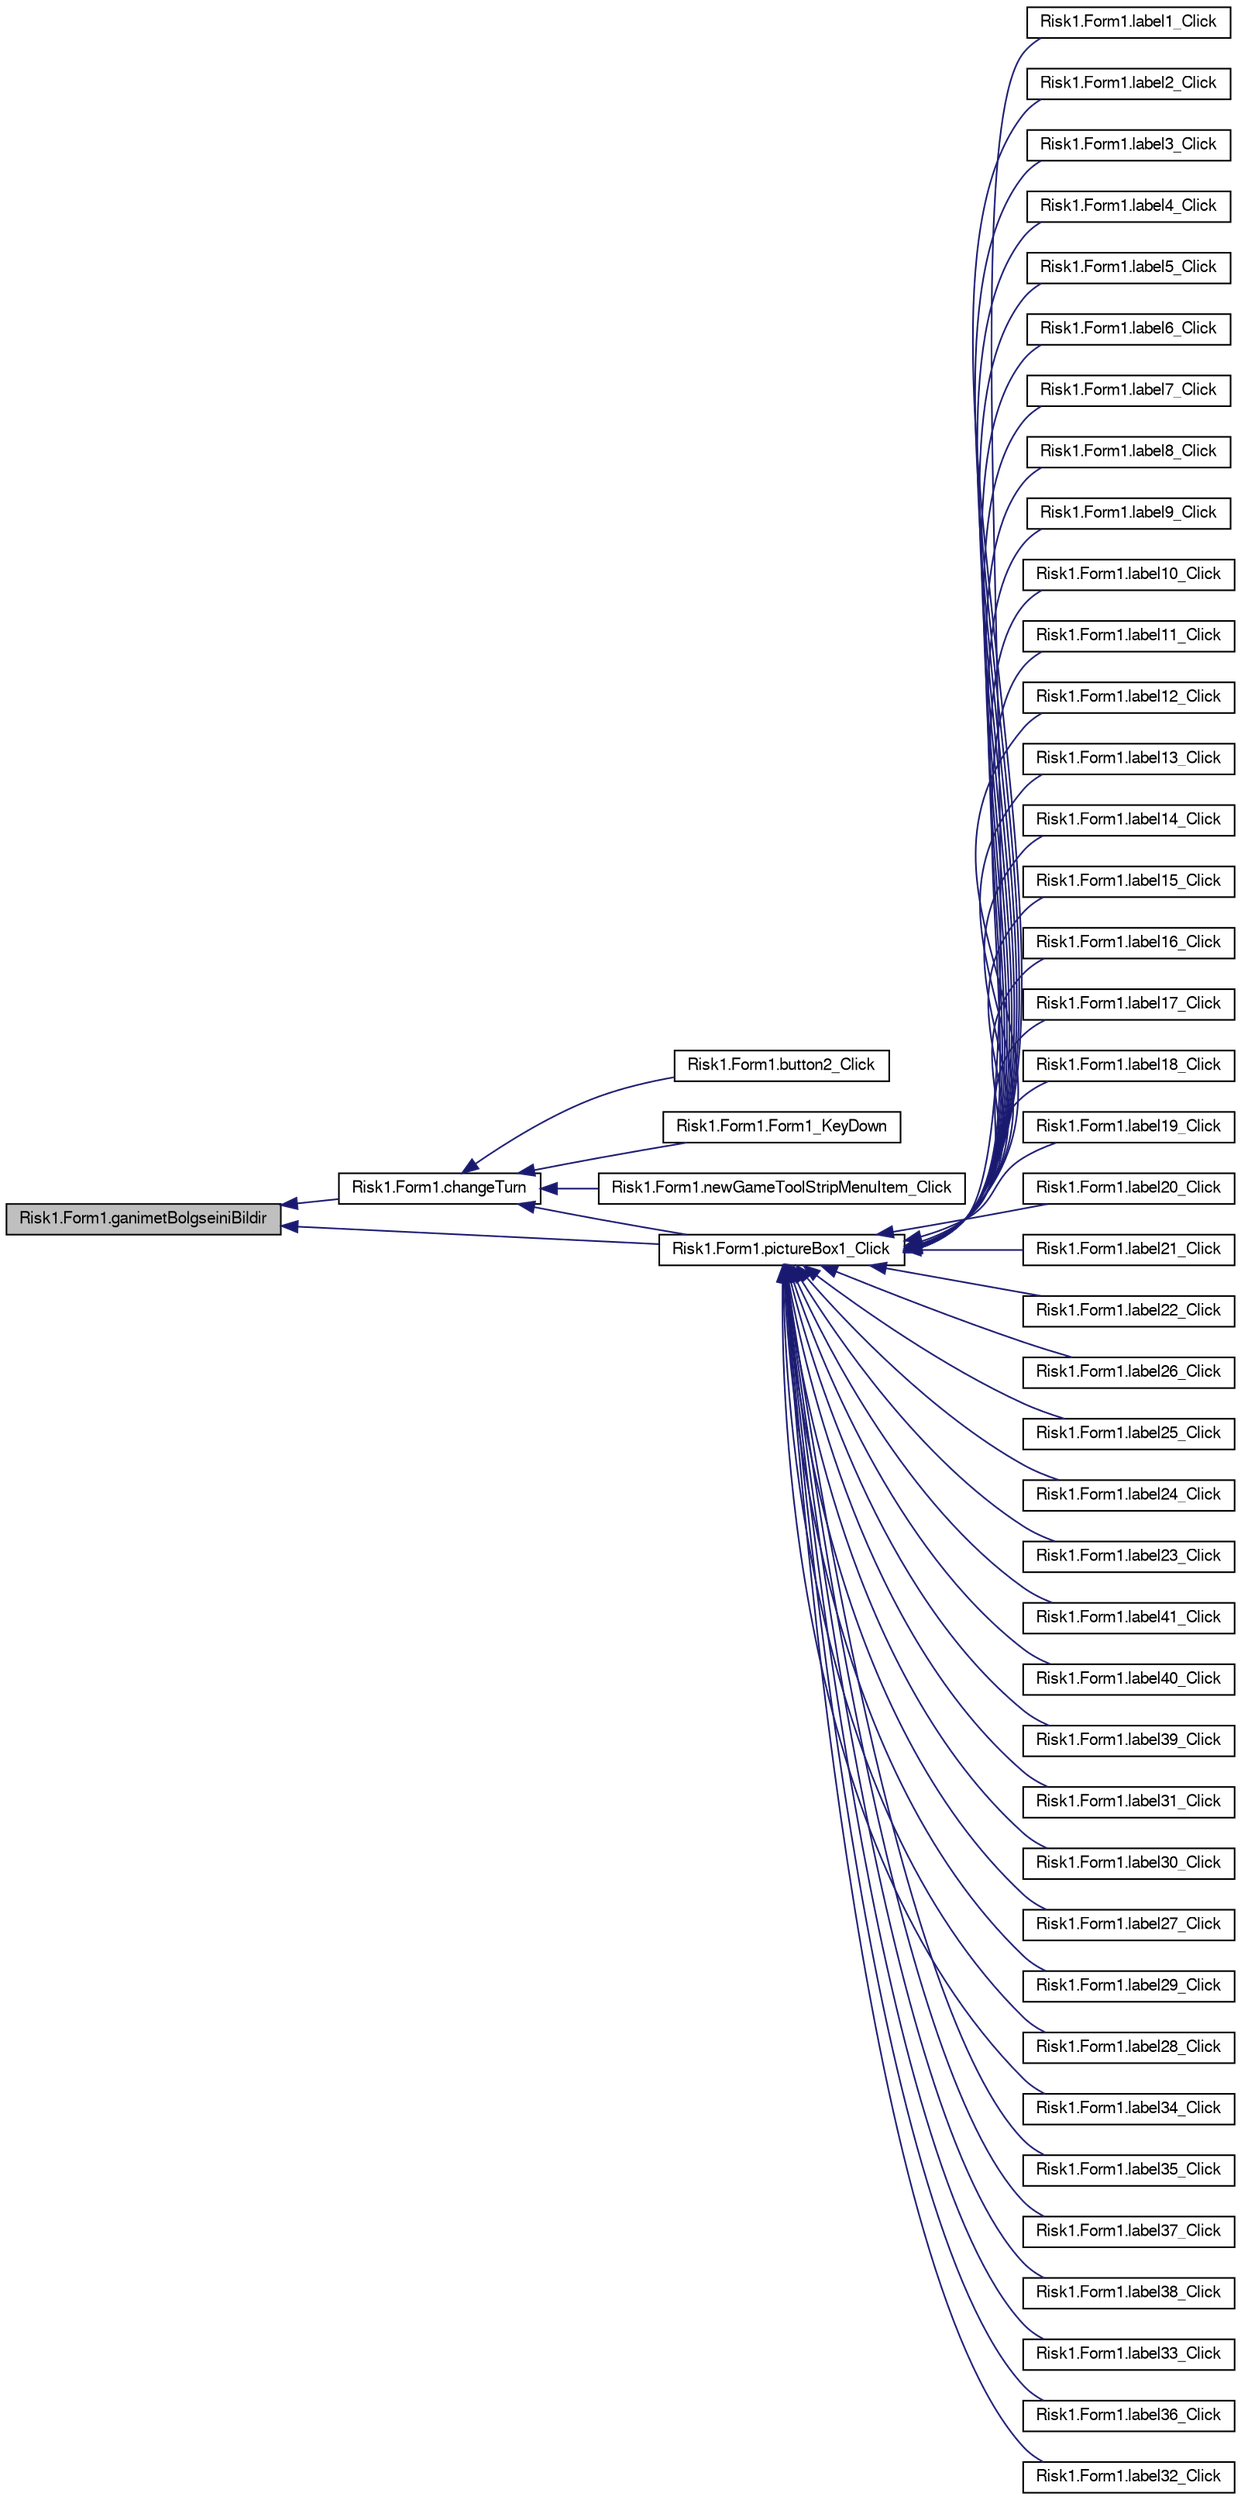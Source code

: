 digraph G
{
  bgcolor="transparent";
  edge [fontname="FreeSans",fontsize="10",labelfontname="FreeSans",labelfontsize="10"];
  node [fontname="FreeSans",fontsize="10",shape=record];
  rankdir="LR";
  Node1 [label="Risk1.Form1.ganimetBolgseiniBildir",height=0.2,width=0.4,color="black", fillcolor="grey75", style="filled" fontcolor="black"];
  Node1 -> Node2 [dir="back",color="midnightblue",fontsize="10",style="solid",fontname="FreeSans"];
  Node2 [label="Risk1.Form1.changeTurn",height=0.2,width=0.4,color="black",URL="$classRisk1_1_1Form1.html#a018eea4103c89dab9ab61df7f8dd2e78"];
  Node2 -> Node3 [dir="back",color="midnightblue",fontsize="10",style="solid",fontname="FreeSans"];
  Node3 [label="Risk1.Form1.button2_Click",height=0.2,width=0.4,color="black",URL="$classRisk1_1_1Form1.html#a8f60a4061bbe11ace5f91ddf817ae165"];
  Node2 -> Node4 [dir="back",color="midnightblue",fontsize="10",style="solid",fontname="FreeSans"];
  Node4 [label="Risk1.Form1.Form1_KeyDown",height=0.2,width=0.4,color="black",URL="$classRisk1_1_1Form1.html#a0006073e9cd2c614444af8341e746251"];
  Node2 -> Node5 [dir="back",color="midnightblue",fontsize="10",style="solid",fontname="FreeSans"];
  Node5 [label="Risk1.Form1.newGameToolStripMenuItem_Click",height=0.2,width=0.4,color="black",URL="$classRisk1_1_1Form1.html#a33b0a37450d54eaf9cffa464044b6898"];
  Node2 -> Node6 [dir="back",color="midnightblue",fontsize="10",style="solid",fontname="FreeSans"];
  Node6 [label="Risk1.Form1.pictureBox1_Click",height=0.2,width=0.4,color="black",URL="$classRisk1_1_1Form1.html#aefee05c8e80333207f348827ebd415df"];
  Node6 -> Node7 [dir="back",color="midnightblue",fontsize="10",style="solid",fontname="FreeSans"];
  Node7 [label="Risk1.Form1.label1_Click",height=0.2,width=0.4,color="black",URL="$classRisk1_1_1Form1.html#ae73f7ccd82b88f7c3fdf50ddcf5688da"];
  Node6 -> Node8 [dir="back",color="midnightblue",fontsize="10",style="solid",fontname="FreeSans"];
  Node8 [label="Risk1.Form1.label2_Click",height=0.2,width=0.4,color="black",URL="$classRisk1_1_1Form1.html#ae82c1467328a1716c54815c1fb7d3939"];
  Node6 -> Node9 [dir="back",color="midnightblue",fontsize="10",style="solid",fontname="FreeSans"];
  Node9 [label="Risk1.Form1.label3_Click",height=0.2,width=0.4,color="black",URL="$classRisk1_1_1Form1.html#a20f3bcc7d2e272cf622df760ac2a9059"];
  Node6 -> Node10 [dir="back",color="midnightblue",fontsize="10",style="solid",fontname="FreeSans"];
  Node10 [label="Risk1.Form1.label4_Click",height=0.2,width=0.4,color="black",URL="$classRisk1_1_1Form1.html#ac3693dd82f27dce05709038c5339e78d"];
  Node6 -> Node11 [dir="back",color="midnightblue",fontsize="10",style="solid",fontname="FreeSans"];
  Node11 [label="Risk1.Form1.label5_Click",height=0.2,width=0.4,color="black",URL="$classRisk1_1_1Form1.html#a55b50088d0677c4b02fccc8e9d9b4bb0"];
  Node6 -> Node12 [dir="back",color="midnightblue",fontsize="10",style="solid",fontname="FreeSans"];
  Node12 [label="Risk1.Form1.label6_Click",height=0.2,width=0.4,color="black",URL="$classRisk1_1_1Form1.html#ad84a1a4be41f3a09c1028f0c8b20f9a5"];
  Node6 -> Node13 [dir="back",color="midnightblue",fontsize="10",style="solid",fontname="FreeSans"];
  Node13 [label="Risk1.Form1.label7_Click",height=0.2,width=0.4,color="black",URL="$classRisk1_1_1Form1.html#a49e079f4550e0c62b93c1165143dffe1"];
  Node6 -> Node14 [dir="back",color="midnightblue",fontsize="10",style="solid",fontname="FreeSans"];
  Node14 [label="Risk1.Form1.label8_Click",height=0.2,width=0.4,color="black",URL="$classRisk1_1_1Form1.html#a0807927097c01b8c41b3f3d10669a2cb"];
  Node6 -> Node15 [dir="back",color="midnightblue",fontsize="10",style="solid",fontname="FreeSans"];
  Node15 [label="Risk1.Form1.label9_Click",height=0.2,width=0.4,color="black",URL="$classRisk1_1_1Form1.html#aea07a9f4baca761d43c0d398cfdf40ba"];
  Node6 -> Node16 [dir="back",color="midnightblue",fontsize="10",style="solid",fontname="FreeSans"];
  Node16 [label="Risk1.Form1.label10_Click",height=0.2,width=0.4,color="black",URL="$classRisk1_1_1Form1.html#af62edd64b39c82d60e5e7934f509f4c0"];
  Node6 -> Node17 [dir="back",color="midnightblue",fontsize="10",style="solid",fontname="FreeSans"];
  Node17 [label="Risk1.Form1.label11_Click",height=0.2,width=0.4,color="black",URL="$classRisk1_1_1Form1.html#a3c51e0a20e26cb0118417934cfa56630"];
  Node6 -> Node18 [dir="back",color="midnightblue",fontsize="10",style="solid",fontname="FreeSans"];
  Node18 [label="Risk1.Form1.label12_Click",height=0.2,width=0.4,color="black",URL="$classRisk1_1_1Form1.html#ab8cdaa16812fb918505bbe2a02a652cd"];
  Node6 -> Node19 [dir="back",color="midnightblue",fontsize="10",style="solid",fontname="FreeSans"];
  Node19 [label="Risk1.Form1.label13_Click",height=0.2,width=0.4,color="black",URL="$classRisk1_1_1Form1.html#acad072588e96dcf515f80b5e9f774ac8"];
  Node6 -> Node20 [dir="back",color="midnightblue",fontsize="10",style="solid",fontname="FreeSans"];
  Node20 [label="Risk1.Form1.label14_Click",height=0.2,width=0.4,color="black",URL="$classRisk1_1_1Form1.html#a14fb1beb811e4742bba0678515f61654"];
  Node6 -> Node21 [dir="back",color="midnightblue",fontsize="10",style="solid",fontname="FreeSans"];
  Node21 [label="Risk1.Form1.label15_Click",height=0.2,width=0.4,color="black",URL="$classRisk1_1_1Form1.html#a8e59ec75e47220af2d4aeca5aa347b57"];
  Node6 -> Node22 [dir="back",color="midnightblue",fontsize="10",style="solid",fontname="FreeSans"];
  Node22 [label="Risk1.Form1.label16_Click",height=0.2,width=0.4,color="black",URL="$classRisk1_1_1Form1.html#a66ca6fc642eec49917dd1ab3672a3714"];
  Node6 -> Node23 [dir="back",color="midnightblue",fontsize="10",style="solid",fontname="FreeSans"];
  Node23 [label="Risk1.Form1.label17_Click",height=0.2,width=0.4,color="black",URL="$classRisk1_1_1Form1.html#a25429bb10992d4457d5f4ad2e60083d0"];
  Node6 -> Node24 [dir="back",color="midnightblue",fontsize="10",style="solid",fontname="FreeSans"];
  Node24 [label="Risk1.Form1.label18_Click",height=0.2,width=0.4,color="black",URL="$classRisk1_1_1Form1.html#a08b02c827fd1f992778ff1d11426d757"];
  Node6 -> Node25 [dir="back",color="midnightblue",fontsize="10",style="solid",fontname="FreeSans"];
  Node25 [label="Risk1.Form1.label19_Click",height=0.2,width=0.4,color="black",URL="$classRisk1_1_1Form1.html#a26f04a861dd60ef610793e25af49af53"];
  Node6 -> Node26 [dir="back",color="midnightblue",fontsize="10",style="solid",fontname="FreeSans"];
  Node26 [label="Risk1.Form1.label20_Click",height=0.2,width=0.4,color="black",URL="$classRisk1_1_1Form1.html#a22ace169bfaa5b48fe38c7fb757cecc3"];
  Node6 -> Node27 [dir="back",color="midnightblue",fontsize="10",style="solid",fontname="FreeSans"];
  Node27 [label="Risk1.Form1.label21_Click",height=0.2,width=0.4,color="black",URL="$classRisk1_1_1Form1.html#a945f0a2422b22f3f028a9d83d17223cb"];
  Node6 -> Node28 [dir="back",color="midnightblue",fontsize="10",style="solid",fontname="FreeSans"];
  Node28 [label="Risk1.Form1.label22_Click",height=0.2,width=0.4,color="black",URL="$classRisk1_1_1Form1.html#a587cdfc4bec32537f5e25525292a825c"];
  Node6 -> Node29 [dir="back",color="midnightblue",fontsize="10",style="solid",fontname="FreeSans"];
  Node29 [label="Risk1.Form1.label26_Click",height=0.2,width=0.4,color="black",URL="$classRisk1_1_1Form1.html#a0e6324cca432d223d7ee19779f7022a2"];
  Node6 -> Node30 [dir="back",color="midnightblue",fontsize="10",style="solid",fontname="FreeSans"];
  Node30 [label="Risk1.Form1.label25_Click",height=0.2,width=0.4,color="black",URL="$classRisk1_1_1Form1.html#a84032b1821f3bc6598dba28c4ddb6025"];
  Node6 -> Node31 [dir="back",color="midnightblue",fontsize="10",style="solid",fontname="FreeSans"];
  Node31 [label="Risk1.Form1.label24_Click",height=0.2,width=0.4,color="black",URL="$classRisk1_1_1Form1.html#a4ee7655dbf6f1799a827ef94188fe09a"];
  Node6 -> Node32 [dir="back",color="midnightblue",fontsize="10",style="solid",fontname="FreeSans"];
  Node32 [label="Risk1.Form1.label23_Click",height=0.2,width=0.4,color="black",URL="$classRisk1_1_1Form1.html#a9b8a896a37c4dfcb662ff5901256f0d8"];
  Node6 -> Node33 [dir="back",color="midnightblue",fontsize="10",style="solid",fontname="FreeSans"];
  Node33 [label="Risk1.Form1.label41_Click",height=0.2,width=0.4,color="black",URL="$classRisk1_1_1Form1.html#a8e7be8f7cb2235d501513fd1a7ad2fd9"];
  Node6 -> Node34 [dir="back",color="midnightblue",fontsize="10",style="solid",fontname="FreeSans"];
  Node34 [label="Risk1.Form1.label40_Click",height=0.2,width=0.4,color="black",URL="$classRisk1_1_1Form1.html#a7ca841db205af54914c9068d91df89a4"];
  Node6 -> Node35 [dir="back",color="midnightblue",fontsize="10",style="solid",fontname="FreeSans"];
  Node35 [label="Risk1.Form1.label39_Click",height=0.2,width=0.4,color="black",URL="$classRisk1_1_1Form1.html#ad1a3d1afca4a7dbb301c83400cb609ad"];
  Node6 -> Node36 [dir="back",color="midnightblue",fontsize="10",style="solid",fontname="FreeSans"];
  Node36 [label="Risk1.Form1.label31_Click",height=0.2,width=0.4,color="black",URL="$classRisk1_1_1Form1.html#a1b6d0068123a171108f437117a9462a1"];
  Node6 -> Node37 [dir="back",color="midnightblue",fontsize="10",style="solid",fontname="FreeSans"];
  Node37 [label="Risk1.Form1.label30_Click",height=0.2,width=0.4,color="black",URL="$classRisk1_1_1Form1.html#aef8c55820e59f8166c12cc4c3da764a4"];
  Node6 -> Node38 [dir="back",color="midnightblue",fontsize="10",style="solid",fontname="FreeSans"];
  Node38 [label="Risk1.Form1.label27_Click",height=0.2,width=0.4,color="black",URL="$classRisk1_1_1Form1.html#ae33a3f0f210a3f1a1ff2f7fd9489120f"];
  Node6 -> Node39 [dir="back",color="midnightblue",fontsize="10",style="solid",fontname="FreeSans"];
  Node39 [label="Risk1.Form1.label29_Click",height=0.2,width=0.4,color="black",URL="$classRisk1_1_1Form1.html#aab3814365d52f98f4c5d2450e8a27f46"];
  Node6 -> Node40 [dir="back",color="midnightblue",fontsize="10",style="solid",fontname="FreeSans"];
  Node40 [label="Risk1.Form1.label28_Click",height=0.2,width=0.4,color="black",URL="$classRisk1_1_1Form1.html#a2a31962ac6a4966466dc42c36d8430ec"];
  Node6 -> Node41 [dir="back",color="midnightblue",fontsize="10",style="solid",fontname="FreeSans"];
  Node41 [label="Risk1.Form1.label34_Click",height=0.2,width=0.4,color="black",URL="$classRisk1_1_1Form1.html#ac29b2651b3c8be1d0b995605734d968a"];
  Node6 -> Node42 [dir="back",color="midnightblue",fontsize="10",style="solid",fontname="FreeSans"];
  Node42 [label="Risk1.Form1.label35_Click",height=0.2,width=0.4,color="black",URL="$classRisk1_1_1Form1.html#a39871c9f66ad6148a154e2497413554a"];
  Node6 -> Node43 [dir="back",color="midnightblue",fontsize="10",style="solid",fontname="FreeSans"];
  Node43 [label="Risk1.Form1.label37_Click",height=0.2,width=0.4,color="black",URL="$classRisk1_1_1Form1.html#ae3ee521fae5841a59d4aaacabd9f3ad9"];
  Node6 -> Node44 [dir="back",color="midnightblue",fontsize="10",style="solid",fontname="FreeSans"];
  Node44 [label="Risk1.Form1.label38_Click",height=0.2,width=0.4,color="black",URL="$classRisk1_1_1Form1.html#a70f8dbfe95c84e01bf192768f3754db8"];
  Node6 -> Node45 [dir="back",color="midnightblue",fontsize="10",style="solid",fontname="FreeSans"];
  Node45 [label="Risk1.Form1.label33_Click",height=0.2,width=0.4,color="black",URL="$classRisk1_1_1Form1.html#a540eceb6c480fa23fc62be728beab581"];
  Node6 -> Node46 [dir="back",color="midnightblue",fontsize="10",style="solid",fontname="FreeSans"];
  Node46 [label="Risk1.Form1.label36_Click",height=0.2,width=0.4,color="black",URL="$classRisk1_1_1Form1.html#af32effd41501b70fe4706d8c6fd90499"];
  Node6 -> Node47 [dir="back",color="midnightblue",fontsize="10",style="solid",fontname="FreeSans"];
  Node47 [label="Risk1.Form1.label32_Click",height=0.2,width=0.4,color="black",URL="$classRisk1_1_1Form1.html#ad657792a028bfacc185f42ef0c5369d6"];
  Node1 -> Node6 [dir="back",color="midnightblue",fontsize="10",style="solid",fontname="FreeSans"];
}
